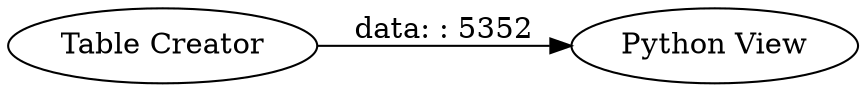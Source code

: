 digraph {
	"-7987484496261219300_2" [label="Python View"]
	"-7987484496261219300_1" [label="Table Creator"]
	"-7987484496261219300_1" -> "-7987484496261219300_2" [label="data: : 5352"]
	rankdir=LR
}
